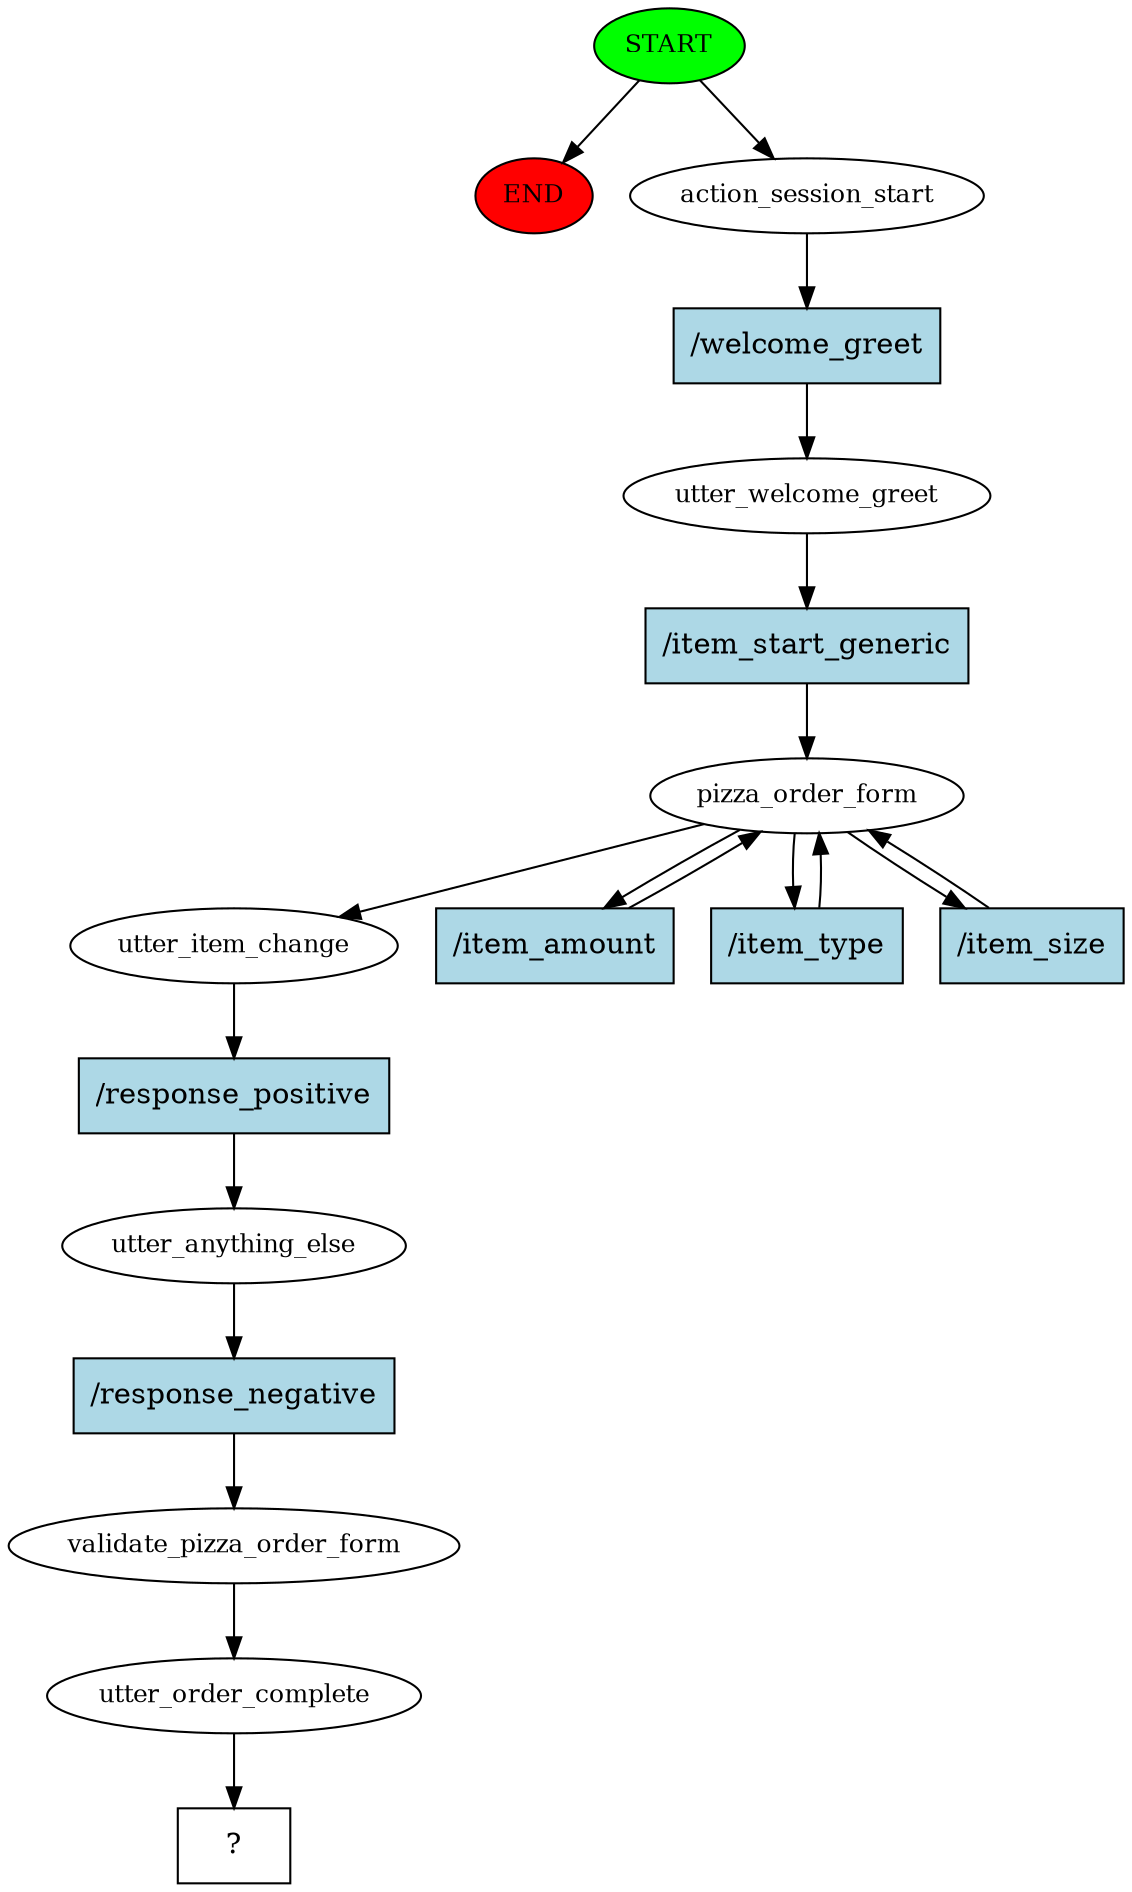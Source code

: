 digraph  {
0 [class="start active", fillcolor=green, fontsize=12, label=START, style=filled];
"-1" [class=end, fillcolor=red, fontsize=12, label=END, style=filled];
1 [class=active, fontsize=12, label=action_session_start];
2 [class=active, fontsize=12, label=utter_welcome_greet];
3 [class=active, fontsize=12, label=pizza_order_form];
7 [class=active, fontsize=12, label=utter_item_change];
8 [class=active, fontsize=12, label=utter_anything_else];
9 [class=active, fontsize=12, label=validate_pizza_order_form];
10 [class=active, fontsize=12, label=utter_order_complete];
11 [class="intent dashed active", label="  ?  ", shape=rect];
12 [class="intent active", fillcolor=lightblue, label="/welcome_greet", shape=rect, style=filled];
13 [class="intent active", fillcolor=lightblue, label="/item_start_generic", shape=rect, style=filled];
14 [class="intent active", fillcolor=lightblue, label="/item_amount", shape=rect, style=filled];
15 [class="intent active", fillcolor=lightblue, label="/item_type", shape=rect, style=filled];
16 [class="intent active", fillcolor=lightblue, label="/item_size", shape=rect, style=filled];
17 [class="intent active", fillcolor=lightblue, label="/response_positive", shape=rect, style=filled];
18 [class="intent active", fillcolor=lightblue, label="/response_negative", shape=rect, style=filled];
0 -> "-1"  [class="", key=NONE, label=""];
0 -> 1  [class=active, key=NONE, label=""];
1 -> 12  [class=active, key=0];
2 -> 13  [class=active, key=0];
3 -> 7  [class=active, key=NONE, label=""];
3 -> 14  [class=active, key=0];
3 -> 15  [class=active, key=0];
3 -> 16  [class=active, key=0];
7 -> 17  [class=active, key=0];
8 -> 18  [class=active, key=0];
9 -> 10  [class=active, key=NONE, label=""];
10 -> 11  [class=active, key=NONE, label=""];
12 -> 2  [class=active, key=0];
13 -> 3  [class=active, key=0];
14 -> 3  [class=active, key=0];
15 -> 3  [class=active, key=0];
16 -> 3  [class=active, key=0];
17 -> 8  [class=active, key=0];
18 -> 9  [class=active, key=0];
}
